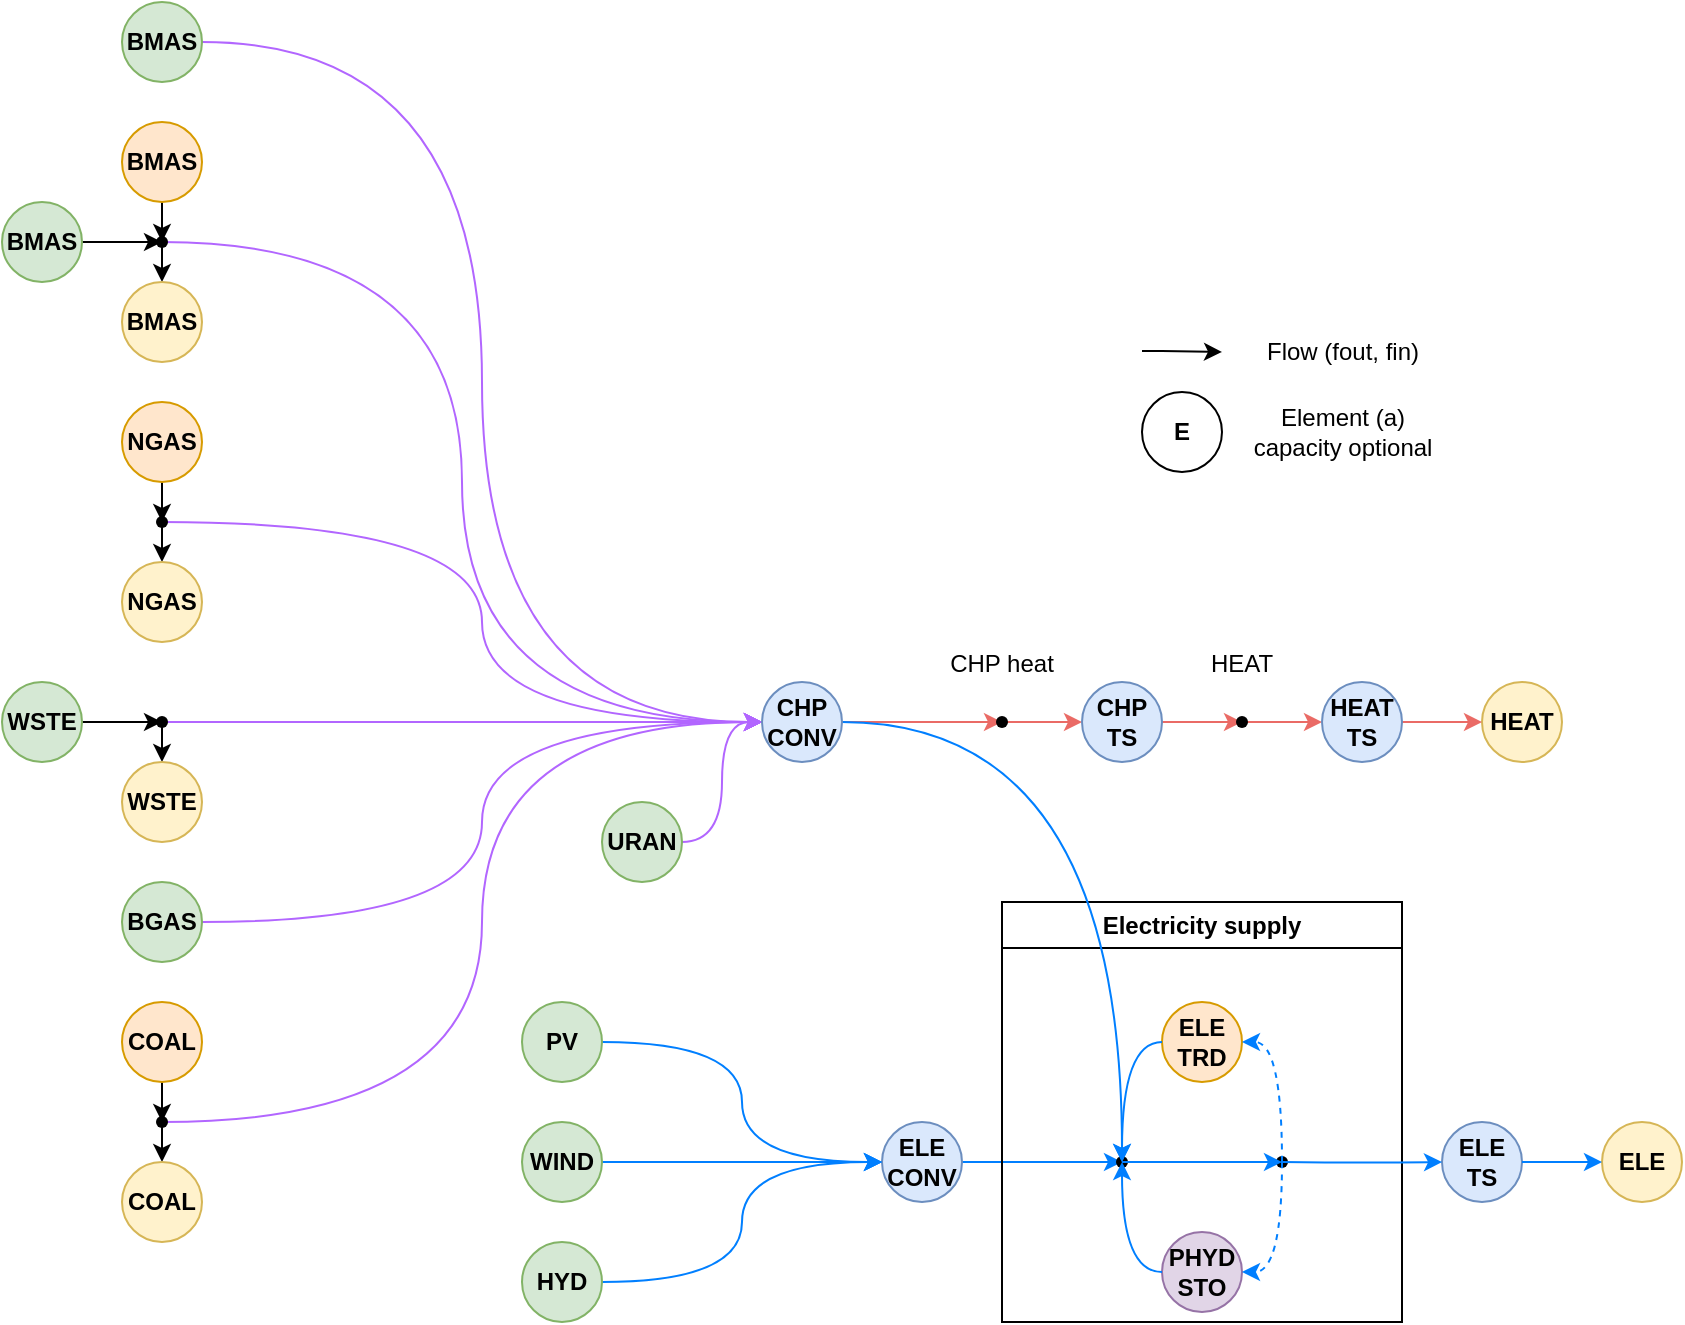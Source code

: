 <mxfile version="20.8.10" type="device"><diagram name="Page-1" id="KlLBidWqCnz7O2pTrrcj"><mxGraphModel dx="2261" dy="794" grid="1" gridSize="10" guides="1" tooltips="1" connect="1" arrows="1" fold="1" page="1" pageScale="1" pageWidth="827" pageHeight="1169" math="0" shadow="0"><root><mxCell id="0"/><mxCell id="1" parent="0"/><mxCell id="Hpv7OjMXpLYDSWDJ51vm-48" style="edgeStyle=orthogonalEdgeStyle;curved=1;rounded=0;orthogonalLoop=1;jettySize=auto;html=1;exitX=1;exitY=0.5;exitDx=0;exitDy=0;entryX=0.5;entryY=0.625;entryDx=0;entryDy=0;entryPerimeter=0;strokeColor=#007FFF;" parent="1" source="Hpv7OjMXpLYDSWDJ51vm-32" target="Hpv7OjMXpLYDSWDJ51vm-47" edge="1"><mxGeometry relative="1" as="geometry"/></mxCell><mxCell id="Hpv7OjMXpLYDSWDJ51vm-32" value="ELE&lt;br&gt;CONV" style="ellipse;whiteSpace=wrap;html=1;aspect=fixed;fontStyle=1;fillColor=#dae8fc;strokeColor=#6c8ebf;" parent="1" vertex="1"><mxGeometry x="340" y="680" width="40" height="40" as="geometry"/></mxCell><mxCell id="Hpv7OjMXpLYDSWDJ51vm-117" style="edgeStyle=orthogonalEdgeStyle;curved=1;rounded=0;orthogonalLoop=1;jettySize=auto;html=1;strokeColor=#EA6B66;exitX=1;exitY=0.5;exitDx=0;exitDy=0;" parent="1" source="Hpv7OjMXpLYDSWDJ51vm-173" target="Hpv7OjMXpLYDSWDJ51vm-110" edge="1"><mxGeometry relative="1" as="geometry"><mxPoint x="300" y="420" as="sourcePoint"/></mxGeometry></mxCell><mxCell id="Hpv7OjMXpLYDSWDJ51vm-43" style="edgeStyle=orthogonalEdgeStyle;curved=1;rounded=0;orthogonalLoop=1;jettySize=auto;html=1;exitX=1;exitY=0.5;exitDx=0;exitDy=0;entryX=0;entryY=0.5;entryDx=0;entryDy=0;strokeColor=#007FFF;" parent="1" source="Hpv7OjMXpLYDSWDJ51vm-38" target="Hpv7OjMXpLYDSWDJ51vm-32" edge="1"><mxGeometry relative="1" as="geometry"/></mxCell><mxCell id="Hpv7OjMXpLYDSWDJ51vm-38" value="PV" style="ellipse;whiteSpace=wrap;html=1;aspect=fixed;fontStyle=1;fillColor=#d5e8d4;strokeColor=#82b366;" parent="1" vertex="1"><mxGeometry x="160" y="620" width="40" height="40" as="geometry"/></mxCell><mxCell id="Hpv7OjMXpLYDSWDJ51vm-172" style="edgeStyle=orthogonalEdgeStyle;curved=1;rounded=0;orthogonalLoop=1;jettySize=auto;html=1;exitX=1;exitY=0.5;exitDx=0;exitDy=0;entryX=0;entryY=0.5;entryDx=0;entryDy=0;strokeColor=#007FFF;" parent="1" source="Hpv7OjMXpLYDSWDJ51vm-39" target="Hpv7OjMXpLYDSWDJ51vm-32" edge="1"><mxGeometry relative="1" as="geometry"/></mxCell><mxCell id="Hpv7OjMXpLYDSWDJ51vm-39" value="HYD" style="ellipse;whiteSpace=wrap;html=1;aspect=fixed;fontStyle=1;fillColor=#d5e8d4;strokeColor=#82b366;" parent="1" vertex="1"><mxGeometry x="160" y="740" width="40" height="40" as="geometry"/></mxCell><mxCell id="Hpv7OjMXpLYDSWDJ51vm-44" value="" style="edgeStyle=orthogonalEdgeStyle;curved=1;rounded=0;orthogonalLoop=1;jettySize=auto;html=1;entryX=0;entryY=0.5;entryDx=0;entryDy=0;strokeColor=#007FFF;" parent="1" source="Hpv7OjMXpLYDSWDJ51vm-40" target="Hpv7OjMXpLYDSWDJ51vm-32" edge="1"><mxGeometry relative="1" as="geometry"><mxPoint x="260" y="690" as="targetPoint"/></mxGeometry></mxCell><mxCell id="Hpv7OjMXpLYDSWDJ51vm-40" value="WIND" style="ellipse;whiteSpace=wrap;html=1;aspect=fixed;fontStyle=1;fillColor=#d5e8d4;strokeColor=#82b366;" parent="1" vertex="1"><mxGeometry x="160" y="680" width="40" height="40" as="geometry"/></mxCell><mxCell id="Hpv7OjMXpLYDSWDJ51vm-53" value="" style="edgeStyle=orthogonalEdgeStyle;curved=1;rounded=0;orthogonalLoop=1;jettySize=auto;html=1;entryX=0;entryY=0.5;entryDx=0;entryDy=0;strokeColor=#B266FF;" parent="1" source="Hpv7OjMXpLYDSWDJ51vm-41" target="Hpv7OjMXpLYDSWDJ51vm-173" edge="1"><mxGeometry relative="1" as="geometry"><mxPoint x="200" y="550" as="targetPoint"/></mxGeometry></mxCell><mxCell id="Hpv7OjMXpLYDSWDJ51vm-41" value="URAN" style="ellipse;whiteSpace=wrap;html=1;aspect=fixed;fontStyle=1;fillColor=#d5e8d4;strokeColor=#82b366;" parent="1" vertex="1"><mxGeometry x="200" y="520" width="40" height="40" as="geometry"/></mxCell><mxCell id="Hpv7OjMXpLYDSWDJ51vm-239" value="" style="edgeStyle=orthogonalEdgeStyle;curved=1;rounded=0;orthogonalLoop=1;jettySize=auto;html=1;strokeColor=#000000;" parent="1" source="Hpv7OjMXpLYDSWDJ51vm-86" target="Hpv7OjMXpLYDSWDJ51vm-238" edge="1"><mxGeometry relative="1" as="geometry"/></mxCell><mxCell id="Hpv7OjMXpLYDSWDJ51vm-86" value="BMAS" style="ellipse;whiteSpace=wrap;html=1;aspect=fixed;fontStyle=1;fillColor=#d5e8d4;strokeColor=#82b366;" parent="1" vertex="1"><mxGeometry x="-100" y="220" width="40" height="40" as="geometry"/></mxCell><mxCell id="Hpv7OjMXpLYDSWDJ51vm-254" style="edgeStyle=orthogonalEdgeStyle;curved=1;rounded=0;orthogonalLoop=1;jettySize=auto;html=1;exitX=1;exitY=0.5;exitDx=0;exitDy=0;entryX=0;entryY=0.5;entryDx=0;entryDy=0;strokeColor=#B266FF;" parent="1" source="Hpv7OjMXpLYDSWDJ51vm-88" target="Hpv7OjMXpLYDSWDJ51vm-173" edge="1"><mxGeometry relative="1" as="geometry"/></mxCell><mxCell id="Hpv7OjMXpLYDSWDJ51vm-88" value="BGAS" style="ellipse;whiteSpace=wrap;html=1;aspect=fixed;fontStyle=1;fillColor=#d5e8d4;strokeColor=#82b366;" parent="1" vertex="1"><mxGeometry x="-40" y="560" width="40" height="40" as="geometry"/></mxCell><mxCell id="Hpv7OjMXpLYDSWDJ51vm-250" style="edgeStyle=orthogonalEdgeStyle;curved=1;rounded=0;orthogonalLoop=1;jettySize=auto;html=1;exitX=0.5;exitY=1;exitDx=0;exitDy=0;strokeColor=#000000;" parent="1" source="Hpv7OjMXpLYDSWDJ51vm-93" target="Hpv7OjMXpLYDSWDJ51vm-249" edge="1"><mxGeometry relative="1" as="geometry"/></mxCell><mxCell id="Hpv7OjMXpLYDSWDJ51vm-93" value="COAL" style="ellipse;whiteSpace=wrap;html=1;aspect=fixed;fontStyle=1;fillColor=#ffe6cc;strokeColor=#d79b00;" parent="1" vertex="1"><mxGeometry x="-40" y="620" width="40" height="40" as="geometry"/></mxCell><mxCell id="Hpv7OjMXpLYDSWDJ51vm-234" style="edgeStyle=orthogonalEdgeStyle;curved=1;rounded=0;orthogonalLoop=1;jettySize=auto;html=1;exitX=0.5;exitY=1;exitDx=0;exitDy=0;entryX=0.45;entryY=0.45;entryDx=0;entryDy=0;entryPerimeter=0;strokeColor=#000000;" parent="1" source="Hpv7OjMXpLYDSWDJ51vm-95" target="Hpv7OjMXpLYDSWDJ51vm-233" edge="1"><mxGeometry relative="1" as="geometry"/></mxCell><mxCell id="Hpv7OjMXpLYDSWDJ51vm-95" value="NGAS" style="ellipse;whiteSpace=wrap;html=1;aspect=fixed;fontStyle=1;fillColor=#ffe6cc;strokeColor=#d79b00;" parent="1" vertex="1"><mxGeometry x="-40" y="320" width="40" height="40" as="geometry"/></mxCell><mxCell id="Hpv7OjMXpLYDSWDJ51vm-119" value="" style="edgeStyle=orthogonalEdgeStyle;curved=1;rounded=0;orthogonalLoop=1;jettySize=auto;html=1;strokeColor=#EA6B66;entryX=0;entryY=0.5;entryDx=0;entryDy=0;" parent="1" source="Hpv7OjMXpLYDSWDJ51vm-110" target="Hpv7OjMXpLYDSWDJ51vm-134" edge="1"><mxGeometry relative="1" as="geometry"><mxPoint x="440" y="480" as="targetPoint"/><Array as="points"/></mxGeometry></mxCell><mxCell id="Hpv7OjMXpLYDSWDJ51vm-110" value="CHP heat" style="shape=waypoint;sketch=0;fillStyle=solid;size=6;pointerEvents=1;points=[];fillColor=none;resizable=0;rotatable=0;perimeter=centerPerimeter;snapToPoint=1;dashed=1;dashPattern=12 12;labelPosition=center;verticalLabelPosition=top;align=center;verticalAlign=bottom;" parent="1" vertex="1"><mxGeometry x="380" y="460" width="40" height="40" as="geometry"/></mxCell><mxCell id="Hpv7OjMXpLYDSWDJ51vm-218" value="" style="edgeStyle=orthogonalEdgeStyle;curved=1;rounded=0;orthogonalLoop=1;jettySize=auto;html=1;strokeColor=#EA6B66;" parent="1" source="Hpv7OjMXpLYDSWDJ51vm-134" target="Hpv7OjMXpLYDSWDJ51vm-216" edge="1"><mxGeometry relative="1" as="geometry"/></mxCell><mxCell id="Hpv7OjMXpLYDSWDJ51vm-134" value="CHP&lt;br&gt;TS" style="ellipse;whiteSpace=wrap;html=1;aspect=fixed;fontStyle=1;fillColor=#dae8fc;strokeColor=#6c8ebf;" parent="1" vertex="1"><mxGeometry x="440" y="460" width="40" height="40" as="geometry"/></mxCell><mxCell id="Hpv7OjMXpLYDSWDJ51vm-100" value="Electricity supply" style="swimlane;whiteSpace=wrap;html=1;fillColor=none;gradientColor=none;rounded=0;shadow=0;glass=0;" parent="1" vertex="1"><mxGeometry x="400" y="570" width="200" height="210" as="geometry"><mxRectangle x="300" y="570" width="100" height="30" as="alternateBounds"/></mxGeometry></mxCell><mxCell id="Hpv7OjMXpLYDSWDJ51vm-98" value="ELE" style="ellipse;whiteSpace=wrap;html=1;aspect=fixed;fontStyle=1;fillColor=#fff2cc;strokeColor=#d6b656;" parent="Hpv7OjMXpLYDSWDJ51vm-100" vertex="1"><mxGeometry x="300" y="110" width="40" height="40" as="geometry"/></mxCell><mxCell id="Hpv7OjMXpLYDSWDJ51vm-56" value="ELE&lt;br&gt;TS" style="ellipse;whiteSpace=wrap;html=1;aspect=fixed;fontStyle=1;fillColor=#dae8fc;strokeColor=#6c8ebf;" parent="Hpv7OjMXpLYDSWDJ51vm-100" vertex="1"><mxGeometry x="220" y="110" width="40" height="40" as="geometry"/></mxCell><mxCell id="Hpv7OjMXpLYDSWDJ51vm-115" value="" style="edgeStyle=orthogonalEdgeStyle;curved=1;rounded=0;orthogonalLoop=1;jettySize=auto;html=1;strokeColor=#007FFF;" parent="Hpv7OjMXpLYDSWDJ51vm-100" source="Hpv7OjMXpLYDSWDJ51vm-56" target="Hpv7OjMXpLYDSWDJ51vm-98" edge="1"><mxGeometry relative="1" as="geometry"/></mxCell><mxCell id="Hpv7OjMXpLYDSWDJ51vm-65" value="ELE&lt;br&gt;TRD" style="ellipse;whiteSpace=wrap;html=1;aspect=fixed;fontStyle=1;fillColor=#ffe6cc;strokeColor=#d79b00;" parent="Hpv7OjMXpLYDSWDJ51vm-100" vertex="1"><mxGeometry x="80" y="50" width="40" height="40" as="geometry"/></mxCell><mxCell id="Hpv7OjMXpLYDSWDJ51vm-55" value="PHYD&lt;br&gt;STO" style="ellipse;whiteSpace=wrap;html=1;aspect=fixed;fontStyle=1;fillColor=#e1d5e7;strokeColor=#9673a6;" parent="Hpv7OjMXpLYDSWDJ51vm-100" vertex="1"><mxGeometry x="80" y="165" width="40" height="40" as="geometry"/></mxCell><mxCell id="Hpv7OjMXpLYDSWDJ51vm-57" value="" style="shape=waypoint;sketch=0;fillStyle=solid;size=6;pointerEvents=1;points=[];fillColor=none;resizable=0;rotatable=0;perimeter=centerPerimeter;snapToPoint=1;" parent="Hpv7OjMXpLYDSWDJ51vm-100" vertex="1"><mxGeometry x="120" y="110" width="40" height="40" as="geometry"/></mxCell><mxCell id="Hpv7OjMXpLYDSWDJ51vm-60" style="edgeStyle=orthogonalEdgeStyle;curved=1;rounded=0;orthogonalLoop=1;jettySize=auto;html=1;exitX=0.625;exitY=0.4;exitDx=0;exitDy=0;entryX=1;entryY=0.5;entryDx=0;entryDy=0;dashed=1;exitPerimeter=0;strokeColor=#007FFF;" parent="Hpv7OjMXpLYDSWDJ51vm-100" source="Hpv7OjMXpLYDSWDJ51vm-57" target="Hpv7OjMXpLYDSWDJ51vm-55" edge="1"><mxGeometry relative="1" as="geometry"/></mxCell><mxCell id="Hpv7OjMXpLYDSWDJ51vm-67" value="" style="edgeStyle=orthogonalEdgeStyle;curved=1;rounded=0;orthogonalLoop=1;jettySize=auto;html=1;strokeColor=#007FFF;" parent="Hpv7OjMXpLYDSWDJ51vm-100" target="Hpv7OjMXpLYDSWDJ51vm-56" edge="1"><mxGeometry relative="1" as="geometry"><mxPoint x="140" y="130" as="sourcePoint"/></mxGeometry></mxCell><mxCell id="Hpv7OjMXpLYDSWDJ51vm-64" style="edgeStyle=orthogonalEdgeStyle;rounded=0;orthogonalLoop=1;jettySize=auto;html=1;entryX=1;entryY=0.5;entryDx=0;entryDy=0;curved=1;dashed=1;strokeColor=#007FFF;" parent="Hpv7OjMXpLYDSWDJ51vm-100" source="Hpv7OjMXpLYDSWDJ51vm-57" target="Hpv7OjMXpLYDSWDJ51vm-65" edge="1"><mxGeometry relative="1" as="geometry"><mxPoint x="-50" y="-80" as="sourcePoint"/></mxGeometry></mxCell><mxCell id="Hpv7OjMXpLYDSWDJ51vm-47" value="" style="shape=waypoint;sketch=0;fillStyle=solid;size=6;pointerEvents=1;points=[];fillColor=none;resizable=0;rotatable=0;perimeter=centerPerimeter;snapToPoint=1;" parent="Hpv7OjMXpLYDSWDJ51vm-100" vertex="1"><mxGeometry x="40" y="110" width="40" height="40" as="geometry"/></mxCell><mxCell id="Hpv7OjMXpLYDSWDJ51vm-61" value="" style="edgeStyle=orthogonalEdgeStyle;curved=1;rounded=0;orthogonalLoop=1;jettySize=auto;html=1;strokeColor=#007FFF;" parent="Hpv7OjMXpLYDSWDJ51vm-100" source="Hpv7OjMXpLYDSWDJ51vm-47" target="Hpv7OjMXpLYDSWDJ51vm-57" edge="1"><mxGeometry relative="1" as="geometry"/></mxCell><mxCell id="Hpv7OjMXpLYDSWDJ51vm-63" style="edgeStyle=orthogonalEdgeStyle;rounded=0;orthogonalLoop=1;jettySize=auto;html=1;exitX=0;exitY=0.5;exitDx=0;exitDy=0;curved=1;entryX=0.75;entryY=0.5;entryDx=0;entryDy=0;entryPerimeter=0;strokeColor=#007FFF;" parent="Hpv7OjMXpLYDSWDJ51vm-100" source="Hpv7OjMXpLYDSWDJ51vm-65" target="Hpv7OjMXpLYDSWDJ51vm-47" edge="1"><mxGeometry relative="1" as="geometry"><mxPoint x="100" y="90" as="targetPoint"/></mxGeometry></mxCell><mxCell id="Hpv7OjMXpLYDSWDJ51vm-66" style="edgeStyle=orthogonalEdgeStyle;curved=1;rounded=0;orthogonalLoop=1;jettySize=auto;html=1;exitX=0;exitY=0.5;exitDx=0;exitDy=0;strokeColor=#007FFF;" parent="Hpv7OjMXpLYDSWDJ51vm-100" source="Hpv7OjMXpLYDSWDJ51vm-55" target="Hpv7OjMXpLYDSWDJ51vm-47" edge="1"><mxGeometry relative="1" as="geometry"/></mxCell><mxCell id="Hpv7OjMXpLYDSWDJ51vm-175" style="edgeStyle=orthogonalEdgeStyle;curved=1;rounded=0;orthogonalLoop=1;jettySize=auto;html=1;exitX=1;exitY=0.5;exitDx=0;exitDy=0;strokeColor=#007FFF;entryX=0.425;entryY=0.625;entryDx=0;entryDy=0;entryPerimeter=0;" parent="1" source="Hpv7OjMXpLYDSWDJ51vm-173" target="Hpv7OjMXpLYDSWDJ51vm-47" edge="1"><mxGeometry relative="1" as="geometry"><mxPoint x="360" y="700" as="targetPoint"/></mxGeometry></mxCell><mxCell id="Hpv7OjMXpLYDSWDJ51vm-224" style="edgeStyle=orthogonalEdgeStyle;curved=1;rounded=0;orthogonalLoop=1;jettySize=auto;html=1;strokeColor=#B266FF;entryX=0;entryY=0.5;entryDx=0;entryDy=0;exitX=1;exitY=0.5;exitDx=0;exitDy=0;" parent="1" source="YOGnrThHYxv7fd2fzB7i-1" target="Hpv7OjMXpLYDSWDJ51vm-173" edge="1"><mxGeometry relative="1" as="geometry"><mxPoint x="100" y="170" as="sourcePoint"/></mxGeometry></mxCell><mxCell id="Hpv7OjMXpLYDSWDJ51vm-237" style="edgeStyle=orthogonalEdgeStyle;curved=1;rounded=0;orthogonalLoop=1;jettySize=auto;html=1;exitX=-0.125;exitY=0.8;exitDx=0;exitDy=0;entryX=0;entryY=0.5;entryDx=0;entryDy=0;strokeColor=#B266FF;exitPerimeter=0;" parent="1" source="Hpv7OjMXpLYDSWDJ51vm-233" target="Hpv7OjMXpLYDSWDJ51vm-173" edge="1"><mxGeometry relative="1" as="geometry"/></mxCell><mxCell id="Hpv7OjMXpLYDSWDJ51vm-242" style="edgeStyle=orthogonalEdgeStyle;curved=1;rounded=0;orthogonalLoop=1;jettySize=auto;html=1;exitX=0.6;exitY=0.45;exitDx=0;exitDy=0;entryX=0;entryY=0.5;entryDx=0;entryDy=0;strokeColor=#B266FF;exitPerimeter=0;" parent="1" source="Hpv7OjMXpLYDSWDJ51vm-238" target="Hpv7OjMXpLYDSWDJ51vm-173" edge="1"><mxGeometry relative="1" as="geometry"><Array as="points"><mxPoint x="130" y="240"/><mxPoint x="130" y="480"/></Array></mxGeometry></mxCell><mxCell id="Hpv7OjMXpLYDSWDJ51vm-248" style="edgeStyle=orthogonalEdgeStyle;curved=1;rounded=0;orthogonalLoop=1;jettySize=auto;html=1;exitX=0.6;exitY=0.6;exitDx=0;exitDy=0;entryX=0;entryY=0.5;entryDx=0;entryDy=0;strokeColor=#B266FF;exitPerimeter=0;" parent="1" source="Hpv7OjMXpLYDSWDJ51vm-245" target="Hpv7OjMXpLYDSWDJ51vm-173" edge="1"><mxGeometry relative="1" as="geometry"/></mxCell><mxCell id="Hpv7OjMXpLYDSWDJ51vm-252" style="edgeStyle=orthogonalEdgeStyle;curved=1;rounded=0;orthogonalLoop=1;jettySize=auto;html=1;exitX=0.5;exitY=0.5;exitDx=0;exitDy=0;entryX=0;entryY=0.5;entryDx=0;entryDy=0;strokeColor=#B266FF;exitPerimeter=0;" parent="1" source="Hpv7OjMXpLYDSWDJ51vm-249" target="Hpv7OjMXpLYDSWDJ51vm-173" edge="1"><mxGeometry relative="1" as="geometry"/></mxCell><mxCell id="Hpv7OjMXpLYDSWDJ51vm-173" value="CHP&lt;br&gt;CONV" style="ellipse;whiteSpace=wrap;html=1;aspect=fixed;fontStyle=1;fillColor=#dae8fc;strokeColor=#6c8ebf;" parent="1" vertex="1"><mxGeometry x="280" y="460" width="40" height="40" as="geometry"/></mxCell><mxCell id="Hpv7OjMXpLYDSWDJ51vm-246" value="" style="edgeStyle=orthogonalEdgeStyle;curved=1;rounded=0;orthogonalLoop=1;jettySize=auto;html=1;strokeColor=#000000;" parent="1" source="Hpv7OjMXpLYDSWDJ51vm-176" target="Hpv7OjMXpLYDSWDJ51vm-245" edge="1"><mxGeometry relative="1" as="geometry"/></mxCell><mxCell id="Hpv7OjMXpLYDSWDJ51vm-176" value="WSTE" style="ellipse;whiteSpace=wrap;html=1;aspect=fixed;fontStyle=1;fillColor=#d5e8d4;strokeColor=#82b366;" parent="1" vertex="1"><mxGeometry x="-100" y="460" width="40" height="40" as="geometry"/></mxCell><mxCell id="Hpv7OjMXpLYDSWDJ51vm-240" style="edgeStyle=orthogonalEdgeStyle;curved=1;rounded=0;orthogonalLoop=1;jettySize=auto;html=1;exitX=0.5;exitY=1;exitDx=0;exitDy=0;entryX=0.5;entryY=0.5;entryDx=0;entryDy=0;entryPerimeter=0;strokeColor=#000000;" parent="1" source="Hpv7OjMXpLYDSWDJ51vm-180" target="Hpv7OjMXpLYDSWDJ51vm-238" edge="1"><mxGeometry relative="1" as="geometry"/></mxCell><mxCell id="Hpv7OjMXpLYDSWDJ51vm-180" value="BMAS" style="ellipse;whiteSpace=wrap;html=1;aspect=fixed;fontStyle=1;fillColor=#ffe6cc;strokeColor=#d79b00;" parent="1" vertex="1"><mxGeometry x="-40" y="180" width="40" height="40" as="geometry"/></mxCell><mxCell id="Hpv7OjMXpLYDSWDJ51vm-182" value="HEAT" style="ellipse;whiteSpace=wrap;html=1;aspect=fixed;fontStyle=1;fillColor=#fff2cc;strokeColor=#d6b656;" parent="1" vertex="1"><mxGeometry x="640" y="460" width="40" height="40" as="geometry"/></mxCell><mxCell id="Hpv7OjMXpLYDSWDJ51vm-235" style="edgeStyle=orthogonalEdgeStyle;curved=1;rounded=0;orthogonalLoop=1;jettySize=auto;html=1;strokeColor=#000000;entryX=0.5;entryY=0;entryDx=0;entryDy=0;" parent="1" source="Hpv7OjMXpLYDSWDJ51vm-233" target="Hpv7OjMXpLYDSWDJ51vm-183" edge="1"><mxGeometry relative="1" as="geometry"/></mxCell><mxCell id="Hpv7OjMXpLYDSWDJ51vm-183" value="NGAS" style="ellipse;whiteSpace=wrap;html=1;aspect=fixed;fontStyle=1;fillColor=#fff2cc;strokeColor=#d6b656;" parent="1" vertex="1"><mxGeometry x="-40" y="400" width="40" height="40" as="geometry"/></mxCell><mxCell id="Hpv7OjMXpLYDSWDJ51vm-251" style="edgeStyle=orthogonalEdgeStyle;curved=1;rounded=0;orthogonalLoop=1;jettySize=auto;html=1;exitX=0.5;exitY=0.5;exitDx=0;exitDy=0;entryX=0.5;entryY=0;entryDx=0;entryDy=0;strokeColor=#000000;exitPerimeter=0;" parent="1" source="Hpv7OjMXpLYDSWDJ51vm-249" target="Hpv7OjMXpLYDSWDJ51vm-184" edge="1"><mxGeometry relative="1" as="geometry"/></mxCell><mxCell id="Hpv7OjMXpLYDSWDJ51vm-184" value="COAL" style="ellipse;whiteSpace=wrap;html=1;aspect=fixed;fontStyle=1;fillColor=#fff2cc;strokeColor=#d6b656;" parent="1" vertex="1"><mxGeometry x="-40" y="700" width="40" height="40" as="geometry"/></mxCell><mxCell id="Hpv7OjMXpLYDSWDJ51vm-244" style="edgeStyle=orthogonalEdgeStyle;curved=1;rounded=0;orthogonalLoop=1;jettySize=auto;html=1;strokeColor=#000000;entryX=0.5;entryY=0;entryDx=0;entryDy=0;" parent="1" source="Hpv7OjMXpLYDSWDJ51vm-238" target="Hpv7OjMXpLYDSWDJ51vm-185" edge="1"><mxGeometry relative="1" as="geometry"/></mxCell><mxCell id="Hpv7OjMXpLYDSWDJ51vm-185" value="BMAS" style="ellipse;whiteSpace=wrap;html=1;aspect=fixed;fontStyle=1;fillColor=#fff2cc;strokeColor=#d6b656;" parent="1" vertex="1"><mxGeometry x="-40" y="260" width="40" height="40" as="geometry"/></mxCell><mxCell id="Hpv7OjMXpLYDSWDJ51vm-247" style="edgeStyle=orthogonalEdgeStyle;curved=1;rounded=0;orthogonalLoop=1;jettySize=auto;html=1;exitX=0.45;exitY=0.6;exitDx=0;exitDy=0;entryX=0.5;entryY=0;entryDx=0;entryDy=0;strokeColor=#000000;exitPerimeter=0;" parent="1" source="Hpv7OjMXpLYDSWDJ51vm-245" target="Hpv7OjMXpLYDSWDJ51vm-186" edge="1"><mxGeometry relative="1" as="geometry"/></mxCell><mxCell id="Hpv7OjMXpLYDSWDJ51vm-186" value="WSTE" style="ellipse;whiteSpace=wrap;html=1;aspect=fixed;fontStyle=1;fillColor=#fff2cc;strokeColor=#d6b656;" parent="1" vertex="1"><mxGeometry x="-40" y="500" width="40" height="40" as="geometry"/></mxCell><mxCell id="Hpv7OjMXpLYDSWDJ51vm-189" value="E" style="ellipse;whiteSpace=wrap;html=1;aspect=fixed;fontStyle=1;" parent="1" vertex="1"><mxGeometry x="470" y="315" width="40" height="40" as="geometry"/></mxCell><mxCell id="Hpv7OjMXpLYDSWDJ51vm-190" value="" style="edgeStyle=orthogonalEdgeStyle;rounded=0;orthogonalLoop=1;jettySize=auto;html=1;" parent="1" edge="1"><mxGeometry relative="1" as="geometry"><mxPoint x="470" y="294.5" as="sourcePoint"/><mxPoint x="510" y="295" as="targetPoint"/><Array as="points"><mxPoint x="480" y="294.5"/><mxPoint x="480" y="294.5"/></Array></mxGeometry></mxCell><mxCell id="Hpv7OjMXpLYDSWDJ51vm-191" value="Flow (fout, fin)" style="text;html=1;align=center;verticalAlign=middle;resizable=0;points=[];autosize=1;strokeColor=none;fillColor=none;" parent="1" vertex="1"><mxGeometry x="520" y="280" width="100" height="30" as="geometry"/></mxCell><mxCell id="Hpv7OjMXpLYDSWDJ51vm-192" value="Element (a)&lt;br&gt;capacity optional" style="text;html=1;align=center;verticalAlign=middle;resizable=0;points=[];autosize=1;strokeColor=none;fillColor=none;" parent="1" vertex="1"><mxGeometry x="515" y="315" width="110" height="40" as="geometry"/></mxCell><mxCell id="Hpv7OjMXpLYDSWDJ51vm-219" value="" style="edgeStyle=orthogonalEdgeStyle;curved=1;rounded=0;orthogonalLoop=1;jettySize=auto;html=1;strokeColor=#EA6B66;" parent="1" source="Hpv7OjMXpLYDSWDJ51vm-216" target="Hpv7OjMXpLYDSWDJ51vm-217" edge="1"><mxGeometry relative="1" as="geometry"><Array as="points"><mxPoint x="550" y="480"/><mxPoint x="550" y="480"/></Array></mxGeometry></mxCell><mxCell id="Hpv7OjMXpLYDSWDJ51vm-216" value="HEAT" style="shape=waypoint;sketch=0;fillStyle=solid;size=6;pointerEvents=1;points=[];fillColor=none;resizable=0;rotatable=0;perimeter=centerPerimeter;snapToPoint=1;dashed=1;dashPattern=12 12;labelPosition=center;verticalLabelPosition=top;align=center;verticalAlign=bottom;" parent="1" vertex="1"><mxGeometry x="500" y="460" width="40" height="40" as="geometry"/></mxCell><mxCell id="Hpv7OjMXpLYDSWDJ51vm-220" value="" style="edgeStyle=orthogonalEdgeStyle;curved=1;rounded=0;orthogonalLoop=1;jettySize=auto;html=1;strokeColor=#EA6B66;" parent="1" source="Hpv7OjMXpLYDSWDJ51vm-217" target="Hpv7OjMXpLYDSWDJ51vm-182" edge="1"><mxGeometry relative="1" as="geometry"/></mxCell><mxCell id="Hpv7OjMXpLYDSWDJ51vm-217" value="HEAT&lt;br&gt;TS" style="ellipse;whiteSpace=wrap;html=1;aspect=fixed;fontStyle=1;fillColor=#dae8fc;strokeColor=#6c8ebf;" parent="1" vertex="1"><mxGeometry x="560" y="460" width="40" height="40" as="geometry"/></mxCell><mxCell id="Hpv7OjMXpLYDSWDJ51vm-233" value="" style="shape=waypoint;sketch=0;fillStyle=solid;size=6;pointerEvents=1;points=[];fillColor=none;resizable=0;rotatable=0;perimeter=centerPerimeter;snapToPoint=1;rounded=0;shadow=0;glass=0;labelPosition=left;verticalLabelPosition=middle;align=right;verticalAlign=middle;horizontal=1;" parent="1" vertex="1"><mxGeometry x="-40" y="360" width="40" height="40" as="geometry"/></mxCell><mxCell id="Hpv7OjMXpLYDSWDJ51vm-238" value="" style="shape=waypoint;sketch=0;fillStyle=solid;size=6;pointerEvents=1;points=[];fillColor=none;resizable=0;rotatable=0;perimeter=centerPerimeter;snapToPoint=1;rounded=0;shadow=0;glass=0;labelPosition=left;verticalLabelPosition=top;align=right;verticalAlign=bottom;horizontal=1;" parent="1" vertex="1"><mxGeometry x="-40" y="220" width="40" height="40" as="geometry"/></mxCell><mxCell id="Hpv7OjMXpLYDSWDJ51vm-245" value="" style="shape=waypoint;sketch=0;fillStyle=solid;size=6;pointerEvents=1;points=[];fillColor=none;resizable=0;rotatable=0;perimeter=centerPerimeter;snapToPoint=1;rounded=0;shadow=0;glass=0;labelPosition=left;verticalLabelPosition=middle;align=right;verticalAlign=middle;horizontal=1;" parent="1" vertex="1"><mxGeometry x="-40" y="460" width="40" height="40" as="geometry"/></mxCell><mxCell id="Hpv7OjMXpLYDSWDJ51vm-249" value="" style="shape=waypoint;sketch=0;fillStyle=solid;size=6;pointerEvents=1;points=[];fillColor=none;resizable=0;rotatable=0;perimeter=centerPerimeter;snapToPoint=1;rounded=0;shadow=0;glass=0;labelPosition=left;verticalLabelPosition=middle;align=right;verticalAlign=middle;horizontal=1;" parent="1" vertex="1"><mxGeometry x="-40" y="660" width="40" height="40" as="geometry"/></mxCell><mxCell id="YOGnrThHYxv7fd2fzB7i-1" value="BMAS" style="ellipse;whiteSpace=wrap;html=1;aspect=fixed;fontStyle=1;fillColor=#d5e8d4;strokeColor=#82b366;" vertex="1" parent="1"><mxGeometry x="-40" y="120" width="40" height="40" as="geometry"/></mxCell></root></mxGraphModel></diagram></mxfile>